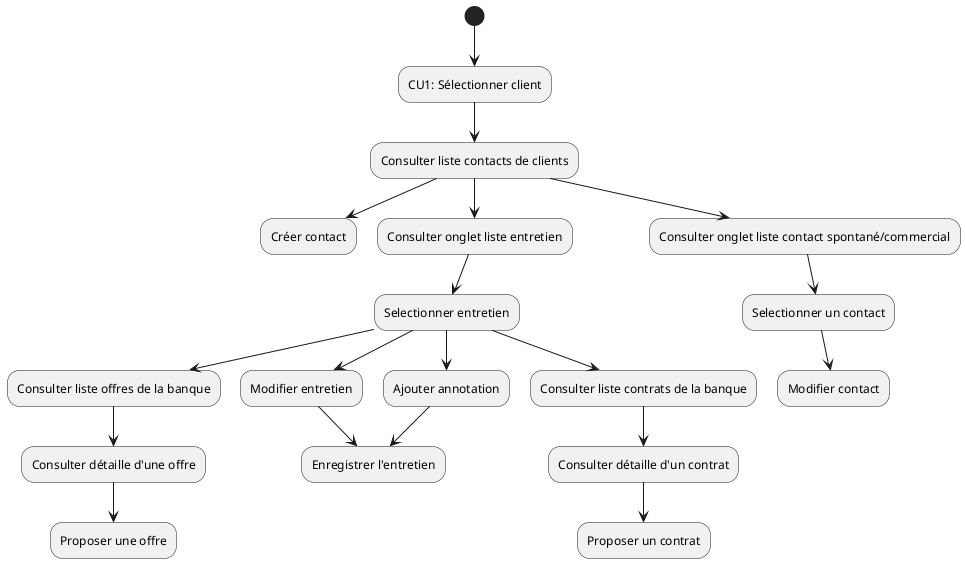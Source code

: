 @startuml

(*) --> "CU1: Sélectionner client"
"CU1: Sélectionner client" --> "Consulter liste contacts de clients"
"Consulter liste contacts de clients" -->"Créer contact"


"Consulter liste contacts de clients" -->"Consulter onglet liste entretien"

"Consulter onglet liste entretien"-->"Selectionner entretien"

"Selectionner entretien"-->"Consulter liste offres de la banque"
-->"Consulter détaille d'une offre"
-->"Proposer une offre"

"Selectionner entretien"-->"Modifier entretien"
-->"Enregistrer l'entretien"

"Selectionner entretien"-->"Ajouter annotation"
-->"Enregistrer l'entretien"

"Selectionner entretien"-->"Consulter liste contrats de la banque"
-->"Consulter détaille d'un contrat"
-->"Proposer un contrat"

"Consulter liste contacts de clients" -->"Consulter onglet liste contact spontané/commercial"
-->"Selectionner un contact"
"Selectionner un contact"-->"Modifier contact"


@enduml
